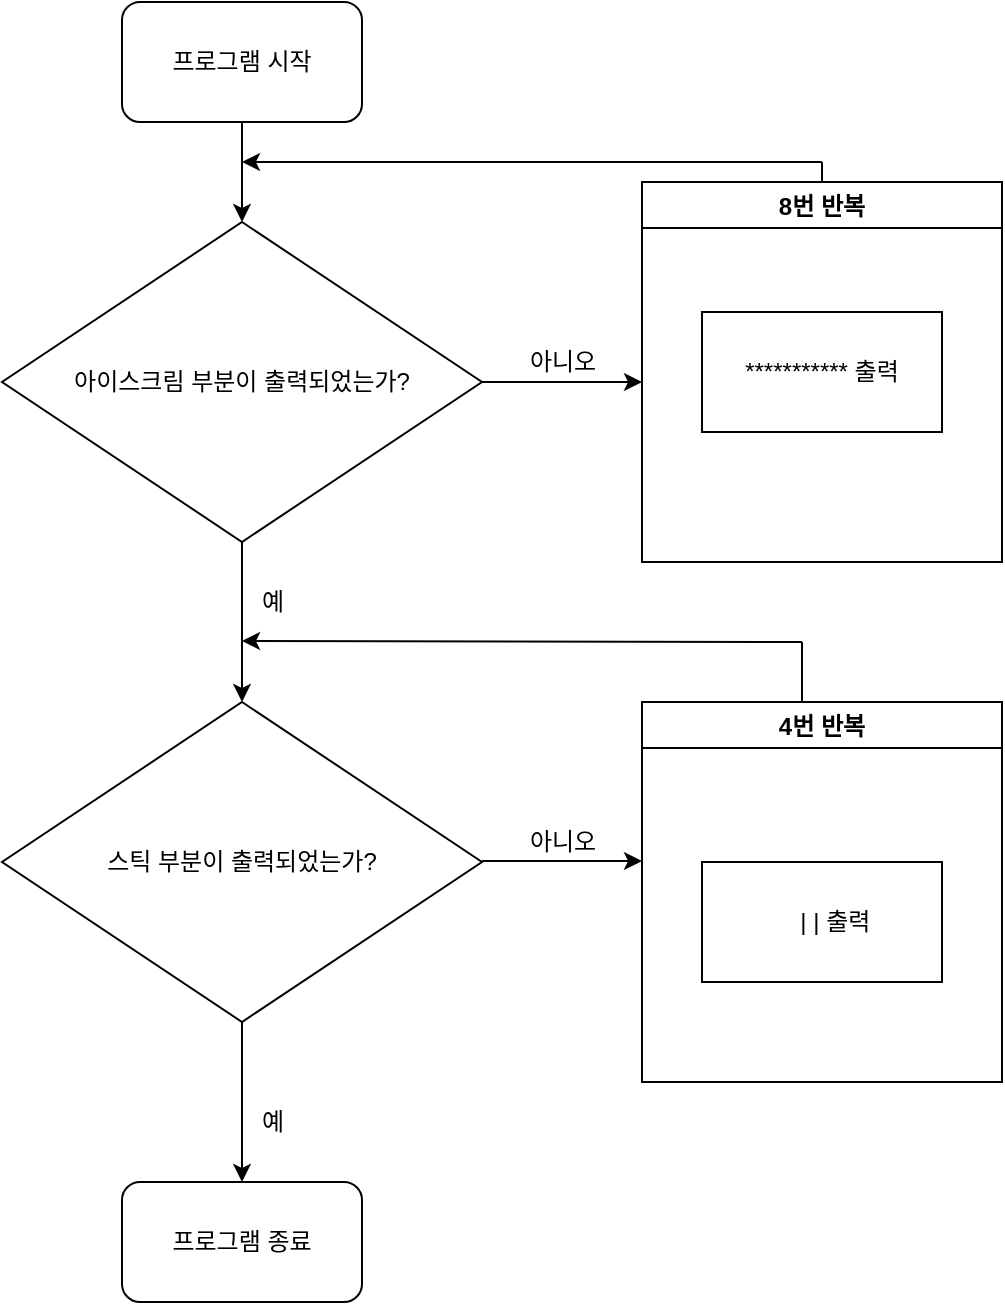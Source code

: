 <mxfile version="15.9.6" type="device"><diagram id="z2yUcg_4t-oVnY8_ul1A" name="Page-1"><mxGraphModel dx="703" dy="1012" grid="1" gridSize="10" guides="1" tooltips="1" connect="1" arrows="1" fold="1" page="1" pageScale="1" pageWidth="850" pageHeight="1100" math="0" shadow="0"><root><mxCell id="0"/><mxCell id="1" parent="0"/><mxCell id="dXYvSKN5BAJkaay3uk1E-1" value="프로그램 시작" style="rounded=1;whiteSpace=wrap;html=1;" vertex="1" parent="1"><mxGeometry x="300" y="90" width="120" height="60" as="geometry"/></mxCell><mxCell id="dXYvSKN5BAJkaay3uk1E-2" value="" style="endArrow=classic;html=1;rounded=0;" edge="1" parent="1" source="dXYvSKN5BAJkaay3uk1E-1"><mxGeometry width="50" height="50" relative="1" as="geometry"><mxPoint x="340" y="530" as="sourcePoint"/><mxPoint x="360" y="200" as="targetPoint"/><Array as="points"><mxPoint x="360" y="160"/></Array></mxGeometry></mxCell><mxCell id="dXYvSKN5BAJkaay3uk1E-3" value="아이스크림 부분이 출력되었는가?" style="rhombus;whiteSpace=wrap;html=1;" vertex="1" parent="1"><mxGeometry x="240" y="200" width="240" height="160" as="geometry"/></mxCell><mxCell id="dXYvSKN5BAJkaay3uk1E-4" value="" style="endArrow=classic;html=1;rounded=0;exitX=0.5;exitY=1;exitDx=0;exitDy=0;entryX=0.5;entryY=0;entryDx=0;entryDy=0;" edge="1" parent="1" source="dXYvSKN5BAJkaay3uk1E-3" target="dXYvSKN5BAJkaay3uk1E-10"><mxGeometry width="50" height="50" relative="1" as="geometry"><mxPoint x="360" y="430" as="sourcePoint"/><mxPoint x="360" y="430" as="targetPoint"/></mxGeometry></mxCell><mxCell id="dXYvSKN5BAJkaay3uk1E-5" value="예" style="text;html=1;align=center;verticalAlign=middle;resizable=0;points=[];autosize=1;strokeColor=none;fillColor=none;" vertex="1" parent="1"><mxGeometry x="360" y="380" width="30" height="20" as="geometry"/></mxCell><mxCell id="dXYvSKN5BAJkaay3uk1E-8" value="" style="endArrow=classic;html=1;rounded=0;strokeColor=default;exitX=1;exitY=0.5;exitDx=0;exitDy=0;" edge="1" parent="1" source="dXYvSKN5BAJkaay3uk1E-3"><mxGeometry width="50" height="50" relative="1" as="geometry"><mxPoint x="340" y="520" as="sourcePoint"/><mxPoint x="560" y="280" as="targetPoint"/><Array as="points"><mxPoint x="550" y="280"/></Array></mxGeometry></mxCell><mxCell id="dXYvSKN5BAJkaay3uk1E-9" value="아니오" style="text;html=1;align=center;verticalAlign=middle;resizable=0;points=[];autosize=1;strokeColor=none;fillColor=none;" vertex="1" parent="1"><mxGeometry x="495" y="260" width="50" height="20" as="geometry"/></mxCell><mxCell id="dXYvSKN5BAJkaay3uk1E-11" style="edgeStyle=orthogonalEdgeStyle;rounded=0;orthogonalLoop=1;jettySize=auto;html=1;strokeColor=default;" edge="1" parent="1" source="dXYvSKN5BAJkaay3uk1E-10"><mxGeometry relative="1" as="geometry"><mxPoint x="360" y="680" as="targetPoint"/></mxGeometry></mxCell><mxCell id="dXYvSKN5BAJkaay3uk1E-10" value="스틱 부분이 출력되었는가?" style="rhombus;whiteSpace=wrap;html=1;" vertex="1" parent="1"><mxGeometry x="240" y="440" width="240" height="160" as="geometry"/></mxCell><mxCell id="dXYvSKN5BAJkaay3uk1E-13" value="예" style="text;html=1;align=center;verticalAlign=middle;resizable=0;points=[];autosize=1;strokeColor=none;fillColor=none;" vertex="1" parent="1"><mxGeometry x="360" y="640" width="30" height="20" as="geometry"/></mxCell><mxCell id="dXYvSKN5BAJkaay3uk1E-14" value="" style="endArrow=classic;html=1;rounded=0;strokeColor=default;exitX=1;exitY=0.5;exitDx=0;exitDy=0;" edge="1" parent="1"><mxGeometry width="50" height="50" relative="1" as="geometry"><mxPoint x="480" y="519.5" as="sourcePoint"/><mxPoint x="560" y="519.5" as="targetPoint"/><Array as="points"><mxPoint x="550" y="519.5"/></Array></mxGeometry></mxCell><mxCell id="dXYvSKN5BAJkaay3uk1E-15" value="아니오" style="text;html=1;align=center;verticalAlign=middle;resizable=0;points=[];autosize=1;strokeColor=none;fillColor=none;" vertex="1" parent="1"><mxGeometry x="495" y="500" width="50" height="20" as="geometry"/></mxCell><mxCell id="dXYvSKN5BAJkaay3uk1E-16" value="프로그램 종료" style="rounded=1;whiteSpace=wrap;html=1;" vertex="1" parent="1"><mxGeometry x="300" y="680" width="120" height="60" as="geometry"/></mxCell><mxCell id="dXYvSKN5BAJkaay3uk1E-22" value="" style="endArrow=none;html=1;rounded=0;strokeColor=default;" edge="1" parent="1"><mxGeometry width="50" height="50" relative="1" as="geometry"><mxPoint x="650" y="170" as="sourcePoint"/><mxPoint x="620" y="170" as="targetPoint"/></mxGeometry></mxCell><mxCell id="dXYvSKN5BAJkaay3uk1E-23" value="" style="endArrow=classic;html=1;rounded=0;strokeColor=default;" edge="1" parent="1"><mxGeometry width="50" height="50" relative="1" as="geometry"><mxPoint x="620" y="170" as="sourcePoint"/><mxPoint x="360" y="170" as="targetPoint"/></mxGeometry></mxCell><mxCell id="dXYvSKN5BAJkaay3uk1E-25" value="" style="endArrow=classic;html=1;rounded=0;strokeColor=default;" edge="1" parent="1"><mxGeometry width="50" height="50" relative="1" as="geometry"><mxPoint x="640" y="410" as="sourcePoint"/><mxPoint x="360" y="409.5" as="targetPoint"/></mxGeometry></mxCell><mxCell id="dXYvSKN5BAJkaay3uk1E-26" value="8번 반복" style="swimlane;" vertex="1" parent="1"><mxGeometry x="560" y="180" width="180" height="190" as="geometry"/></mxCell><mxCell id="dXYvSKN5BAJkaay3uk1E-17" value="*********** 출력" style="rounded=0;whiteSpace=wrap;html=1;" vertex="1" parent="dXYvSKN5BAJkaay3uk1E-26"><mxGeometry x="30" y="65" width="120" height="60" as="geometry"/></mxCell><mxCell id="dXYvSKN5BAJkaay3uk1E-27" value="" style="endArrow=none;html=1;rounded=0;strokeColor=default;entryX=0.5;entryY=0;entryDx=0;entryDy=0;entryPerimeter=0;" edge="1" parent="1" target="dXYvSKN5BAJkaay3uk1E-26"><mxGeometry width="50" height="50" relative="1" as="geometry"><mxPoint x="650" y="170" as="sourcePoint"/><mxPoint x="680" y="140" as="targetPoint"/></mxGeometry></mxCell><mxCell id="dXYvSKN5BAJkaay3uk1E-28" value="4번 반복" style="swimlane;" vertex="1" parent="1"><mxGeometry x="560" y="440" width="180" height="190" as="geometry"/></mxCell><mxCell id="dXYvSKN5BAJkaay3uk1E-18" value="&amp;nbsp; &amp;nbsp; | | 출력" style="rounded=0;whiteSpace=wrap;html=1;" vertex="1" parent="dXYvSKN5BAJkaay3uk1E-28"><mxGeometry x="30" y="80" width="120" height="60" as="geometry"/></mxCell><mxCell id="dXYvSKN5BAJkaay3uk1E-29" value="" style="endArrow=none;html=1;rounded=0;strokeColor=default;" edge="1" parent="1"><mxGeometry width="50" height="50" relative="1" as="geometry"><mxPoint x="640" y="410" as="sourcePoint"/><mxPoint x="640" y="440" as="targetPoint"/></mxGeometry></mxCell></root></mxGraphModel></diagram></mxfile>